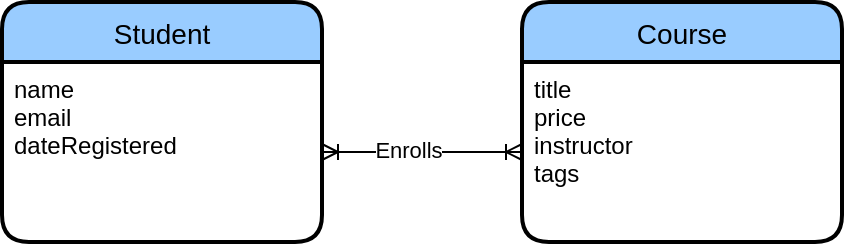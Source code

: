<mxfile version="20.6.0" type="device"><diagram id="c6PB1z62QmNnMhJ4us-q" name="Page-1"><mxGraphModel dx="466" dy="621" grid="1" gridSize="10" guides="1" tooltips="1" connect="1" arrows="1" fold="1" page="1" pageScale="1" pageWidth="827" pageHeight="1169" math="0" shadow="0"><root><mxCell id="0"/><mxCell id="1" parent="0"/><mxCell id="oYcjRPsszUOLgR9tsFxn-1" value="Student" style="swimlane;childLayout=stackLayout;horizontal=1;startSize=30;horizontalStack=0;rounded=1;fontSize=14;fontStyle=0;strokeWidth=2;resizeParent=0;resizeLast=1;shadow=0;dashed=0;align=center;fillColor=#99CCFF;" vertex="1" parent="1"><mxGeometry x="40" y="80" width="160" height="120" as="geometry"/></mxCell><mxCell id="oYcjRPsszUOLgR9tsFxn-2" value="name&#10;email&#10;dateRegistered" style="align=left;strokeColor=none;fillColor=none;spacingLeft=4;fontSize=12;verticalAlign=top;resizable=0;rotatable=0;part=1;" vertex="1" parent="oYcjRPsszUOLgR9tsFxn-1"><mxGeometry y="30" width="160" height="90" as="geometry"/></mxCell><mxCell id="oYcjRPsszUOLgR9tsFxn-5" value="Course" style="swimlane;childLayout=stackLayout;horizontal=1;startSize=30;horizontalStack=0;rounded=1;fontSize=14;fontStyle=0;strokeWidth=2;resizeParent=0;resizeLast=1;shadow=0;dashed=0;align=center;fillColor=#99CCFF;" vertex="1" parent="1"><mxGeometry x="300" y="80" width="160" height="120" as="geometry"/></mxCell><mxCell id="oYcjRPsszUOLgR9tsFxn-6" value="title&#10;price&#10;instructor&#10;tags" style="align=left;strokeColor=none;fillColor=none;spacingLeft=4;fontSize=12;verticalAlign=top;resizable=0;rotatable=0;part=1;" vertex="1" parent="oYcjRPsszUOLgR9tsFxn-5"><mxGeometry y="30" width="160" height="90" as="geometry"/></mxCell><mxCell id="oYcjRPsszUOLgR9tsFxn-7" value="" style="edgeStyle=entityRelationEdgeStyle;fontSize=12;html=1;endArrow=ERoneToMany;startArrow=ERoneToMany;rounded=0;exitX=1;exitY=0.5;exitDx=0;exitDy=0;entryX=0;entryY=0.5;entryDx=0;entryDy=0;" edge="1" parent="1" source="oYcjRPsszUOLgR9tsFxn-2" target="oYcjRPsszUOLgR9tsFxn-6"><mxGeometry width="100" height="100" relative="1" as="geometry"><mxPoint x="200" y="200" as="sourcePoint"/><mxPoint x="300" y="100" as="targetPoint"/></mxGeometry></mxCell><mxCell id="oYcjRPsszUOLgR9tsFxn-8" value="Enrolls" style="edgeLabel;html=1;align=center;verticalAlign=middle;resizable=0;points=[];" vertex="1" connectable="0" parent="oYcjRPsszUOLgR9tsFxn-7"><mxGeometry x="-0.14" y="1" relative="1" as="geometry"><mxPoint as="offset"/></mxGeometry></mxCell></root></mxGraphModel></diagram></mxfile>